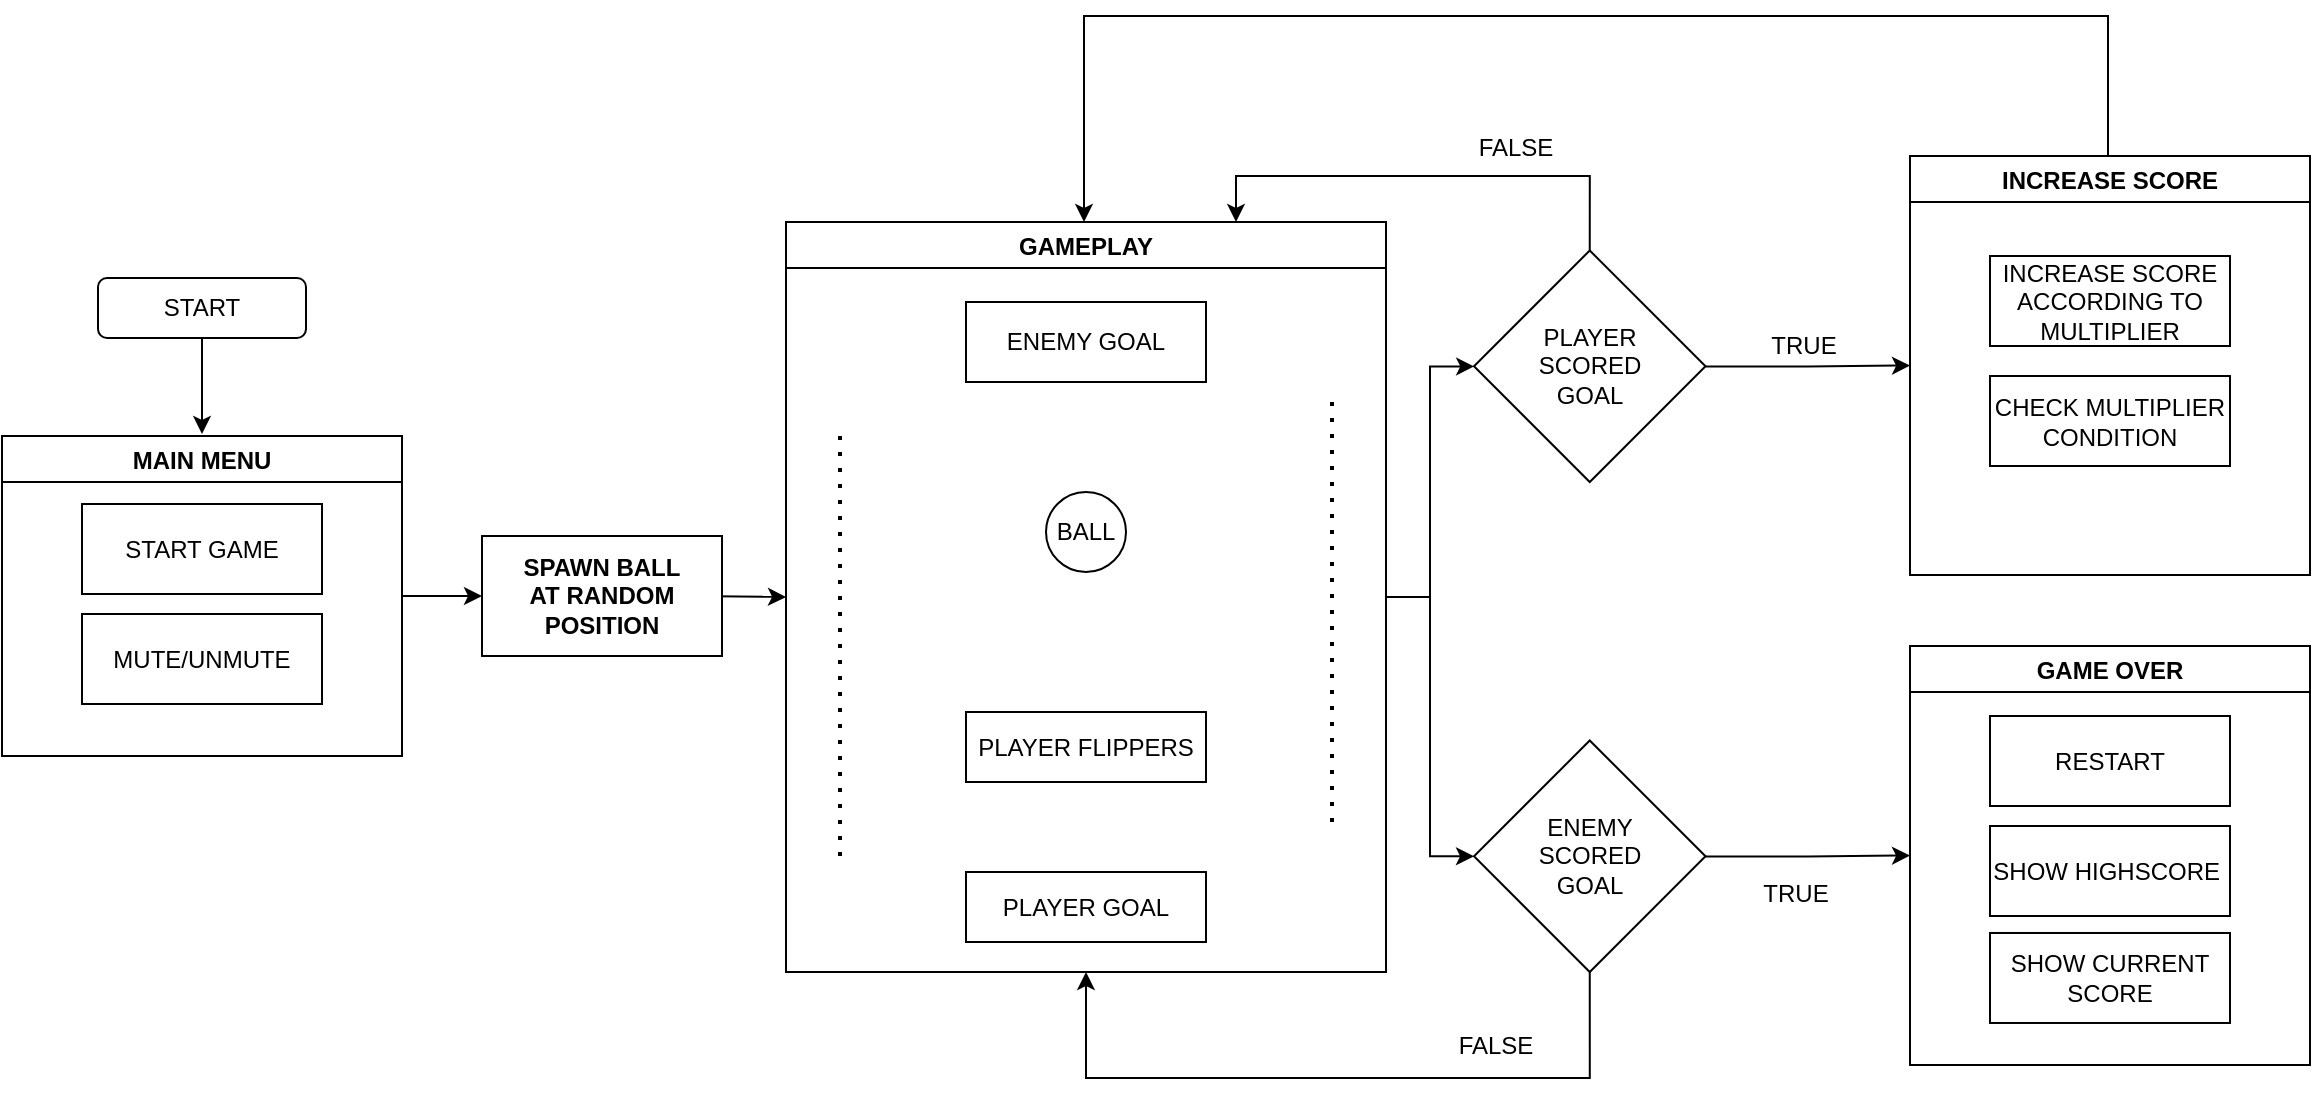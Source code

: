 <mxfile version="19.0.3" type="device"><diagram name="Page-1" id="74e2e168-ea6b-b213-b513-2b3c1d86103e"><mxGraphModel dx="1303" dy="898" grid="0" gridSize="10" guides="1" tooltips="1" connect="1" arrows="1" fold="1" page="1" pageScale="1" pageWidth="1100" pageHeight="850" background="none" math="0" shadow="0"><root><mxCell id="0"/><mxCell id="1" parent="0"/><mxCell id="Vf0rLxklPpR8r7bxWy86-11" style="edgeStyle=orthogonalEdgeStyle;rounded=0;orthogonalLoop=1;jettySize=auto;html=1;" parent="1" source="Vf0rLxklPpR8r7bxWy86-8" edge="1"><mxGeometry relative="1" as="geometry"><mxPoint x="126" y="319" as="targetPoint"/></mxGeometry></mxCell><mxCell id="Vf0rLxklPpR8r7bxWy86-8" value="START" style="rounded=1;whiteSpace=wrap;html=1;" parent="1" vertex="1"><mxGeometry x="74" y="241" width="104" height="30" as="geometry"/></mxCell><mxCell id="Vf0rLxklPpR8r7bxWy86-18" value="" style="edgeStyle=orthogonalEdgeStyle;rounded=0;orthogonalLoop=1;jettySize=auto;html=1;" parent="1" source="Vf0rLxklPpR8r7bxWy86-10" target="Vf0rLxklPpR8r7bxWy86-17" edge="1"><mxGeometry relative="1" as="geometry"/></mxCell><mxCell id="Vf0rLxklPpR8r7bxWy86-10" value="MAIN MENU" style="swimlane;" parent="1" vertex="1"><mxGeometry x="26" y="320" width="200" height="160" as="geometry"/></mxCell><mxCell id="Vf0rLxklPpR8r7bxWy86-7" value="MUTE/UNMUTE" style="rounded=0;whiteSpace=wrap;html=1;" parent="Vf0rLxklPpR8r7bxWy86-10" vertex="1"><mxGeometry x="40" y="89" width="120" height="45" as="geometry"/></mxCell><mxCell id="Vf0rLxklPpR8r7bxWy86-6" value="START GAME" style="rounded=0;whiteSpace=wrap;html=1;" parent="Vf0rLxklPpR8r7bxWy86-10" vertex="1"><mxGeometry x="40" y="34" width="120" height="45" as="geometry"/></mxCell><mxCell id="RuUcJm3fM8IDqvJf9P3o-29" style="edgeStyle=orthogonalEdgeStyle;rounded=0;orthogonalLoop=1;jettySize=auto;html=1;entryX=0;entryY=0.5;entryDx=0;entryDy=0;" parent="1" source="Vf0rLxklPpR8r7bxWy86-12" target="RuUcJm3fM8IDqvJf9P3o-1" edge="1"><mxGeometry relative="1" as="geometry"/></mxCell><mxCell id="RuUcJm3fM8IDqvJf9P3o-30" style="edgeStyle=orthogonalEdgeStyle;rounded=0;orthogonalLoop=1;jettySize=auto;html=1;" parent="1" source="Vf0rLxklPpR8r7bxWy86-12" target="RuUcJm3fM8IDqvJf9P3o-24" edge="1"><mxGeometry relative="1" as="geometry"/></mxCell><mxCell id="Vf0rLxklPpR8r7bxWy86-12" value="GAMEPLAY" style="swimlane;" parent="1" vertex="1"><mxGeometry x="418" y="213" width="300" height="375" as="geometry"/></mxCell><mxCell id="Vf0rLxklPpR8r7bxWy86-13" value="PLAYER FLIPPERS" style="rounded=0;whiteSpace=wrap;html=1;" parent="Vf0rLxklPpR8r7bxWy86-12" vertex="1"><mxGeometry x="90" y="245" width="120" height="35" as="geometry"/></mxCell><mxCell id="Vf0rLxklPpR8r7bxWy86-14" value="ENEMY GOAL" style="rounded=0;whiteSpace=wrap;html=1;" parent="Vf0rLxklPpR8r7bxWy86-12" vertex="1"><mxGeometry x="90" y="40" width="120" height="40" as="geometry"/></mxCell><mxCell id="Vf0rLxklPpR8r7bxWy86-20" value="PLAYER GOAL" style="rounded=0;whiteSpace=wrap;html=1;" parent="Vf0rLxklPpR8r7bxWy86-12" vertex="1"><mxGeometry x="90" y="325" width="120" height="35" as="geometry"/></mxCell><mxCell id="Vf0rLxklPpR8r7bxWy86-23" value="BALL" style="ellipse;whiteSpace=wrap;html=1;aspect=fixed;" parent="Vf0rLxklPpR8r7bxWy86-12" vertex="1"><mxGeometry x="130" y="135" width="40" height="40" as="geometry"/></mxCell><mxCell id="Vf0rLxklPpR8r7bxWy86-25" value="" style="endArrow=none;dashed=1;html=1;dashPattern=1 3;strokeWidth=2;rounded=0;" parent="Vf0rLxklPpR8r7bxWy86-12" edge="1"><mxGeometry width="50" height="50" relative="1" as="geometry"><mxPoint x="273" y="300.0" as="sourcePoint"/><mxPoint x="273" y="90" as="targetPoint"/></mxGeometry></mxCell><mxCell id="Vf0rLxklPpR8r7bxWy86-19" style="edgeStyle=orthogonalEdgeStyle;rounded=0;orthogonalLoop=1;jettySize=auto;html=1;entryX=0;entryY=0.5;entryDx=0;entryDy=0;" parent="1" target="Vf0rLxklPpR8r7bxWy86-12" edge="1"><mxGeometry relative="1" as="geometry"><mxPoint x="369" y="400.0" as="sourcePoint"/></mxGeometry></mxCell><mxCell id="Vf0rLxklPpR8r7bxWy86-17" value="SPAWN BALL&lt;br&gt;AT RANDOM POSITION" style="whiteSpace=wrap;html=1;fontStyle=1;startSize=23;" parent="1" vertex="1"><mxGeometry x="266" y="370" width="120" height="60" as="geometry"/></mxCell><mxCell id="Vf0rLxklPpR8r7bxWy86-24" value="" style="endArrow=none;dashed=1;html=1;dashPattern=1 3;strokeWidth=2;rounded=0;" parent="1" edge="1"><mxGeometry width="50" height="50" relative="1" as="geometry"><mxPoint x="445" y="530" as="sourcePoint"/><mxPoint x="445" y="320" as="targetPoint"/></mxGeometry></mxCell><mxCell id="RuUcJm3fM8IDqvJf9P3o-15" style="edgeStyle=orthogonalEdgeStyle;rounded=0;orthogonalLoop=1;jettySize=auto;html=1;entryX=0;entryY=0.5;entryDx=0;entryDy=0;" parent="1" source="RuUcJm3fM8IDqvJf9P3o-1" target="RuUcJm3fM8IDqvJf9P3o-11" edge="1"><mxGeometry relative="1" as="geometry"/></mxCell><mxCell id="RuUcJm3fM8IDqvJf9P3o-20" style="edgeStyle=orthogonalEdgeStyle;rounded=0;orthogonalLoop=1;jettySize=auto;html=1;entryX=0.5;entryY=1;entryDx=0;entryDy=0;exitX=0.5;exitY=1;exitDx=0;exitDy=0;" parent="1" source="RuUcJm3fM8IDqvJf9P3o-1" target="Vf0rLxklPpR8r7bxWy86-12" edge="1"><mxGeometry relative="1" as="geometry"><mxPoint x="568" y="621" as="targetPoint"/><mxPoint x="819.867" y="620.992" as="sourcePoint"/><Array as="points"><mxPoint x="820" y="641"/><mxPoint x="568" y="641"/></Array></mxGeometry></mxCell><mxCell id="RuUcJm3fM8IDqvJf9P3o-1" value="ENEMY&lt;br&gt;SCORED&lt;br&gt;GOAL" style="rhombus;whiteSpace=wrap;html=1;" parent="1" vertex="1"><mxGeometry x="762" y="472.25" width="115.75" height="115.75" as="geometry"/></mxCell><mxCell id="RuUcJm3fM8IDqvJf9P3o-11" value="GAME OVER" style="swimlane;" parent="1" vertex="1"><mxGeometry x="980" y="425" width="200" height="209.49" as="geometry"/></mxCell><mxCell id="RuUcJm3fM8IDqvJf9P3o-12" value="SHOW HIGHSCORE&amp;nbsp;" style="rounded=0;whiteSpace=wrap;html=1;" parent="RuUcJm3fM8IDqvJf9P3o-11" vertex="1"><mxGeometry x="40" y="90" width="120" height="45" as="geometry"/></mxCell><mxCell id="RuUcJm3fM8IDqvJf9P3o-13" value="RESTART" style="rounded=0;whiteSpace=wrap;html=1;" parent="RuUcJm3fM8IDqvJf9P3o-11" vertex="1"><mxGeometry x="40" y="35" width="120" height="45" as="geometry"/></mxCell><mxCell id="RuUcJm3fM8IDqvJf9P3o-22" value="SHOW CURRENT SCORE" style="rounded=0;whiteSpace=wrap;html=1;" parent="RuUcJm3fM8IDqvJf9P3o-11" vertex="1"><mxGeometry x="40" y="143.49" width="120" height="45" as="geometry"/></mxCell><mxCell id="RuUcJm3fM8IDqvJf9P3o-23" style="edgeStyle=orthogonalEdgeStyle;rounded=0;orthogonalLoop=1;jettySize=auto;html=1;entryX=0;entryY=0.5;entryDx=0;entryDy=0;" parent="1" source="RuUcJm3fM8IDqvJf9P3o-24" target="RuUcJm3fM8IDqvJf9P3o-25" edge="1"><mxGeometry relative="1" as="geometry"/></mxCell><mxCell id="RuUcJm3fM8IDqvJf9P3o-31" style="edgeStyle=orthogonalEdgeStyle;rounded=0;orthogonalLoop=1;jettySize=auto;html=1;entryX=0.75;entryY=0;entryDx=0;entryDy=0;exitX=0.5;exitY=0;exitDx=0;exitDy=0;" parent="1" source="RuUcJm3fM8IDqvJf9P3o-24" target="Vf0rLxklPpR8r7bxWy86-12" edge="1"><mxGeometry relative="1" as="geometry"><Array as="points"><mxPoint x="820" y="190"/><mxPoint x="643" y="190"/></Array></mxGeometry></mxCell><mxCell id="RuUcJm3fM8IDqvJf9P3o-24" value="PLAYER&lt;br&gt;SCORED&lt;br&gt;GOAL" style="rhombus;whiteSpace=wrap;html=1;" parent="1" vertex="1"><mxGeometry x="762" y="227.25" width="115.75" height="115.75" as="geometry"/></mxCell><mxCell id="RuUcJm3fM8IDqvJf9P3o-32" style="edgeStyle=orthogonalEdgeStyle;rounded=0;orthogonalLoop=1;jettySize=auto;html=1;entryX=0.5;entryY=0;entryDx=0;entryDy=0;exitX=0.5;exitY=0;exitDx=0;exitDy=0;" parent="1" edge="1"><mxGeometry relative="1" as="geometry"><Array as="points"><mxPoint x="1079" y="110"/><mxPoint x="567" y="110"/></Array><mxPoint x="1079" y="180.0" as="sourcePoint"/><mxPoint x="567" y="213.0" as="targetPoint"/></mxGeometry></mxCell><mxCell id="RuUcJm3fM8IDqvJf9P3o-25" value="INCREASE SCORE" style="swimlane;" parent="1" vertex="1"><mxGeometry x="980" y="180" width="200" height="209.49" as="geometry"/></mxCell><mxCell id="RuUcJm3fM8IDqvJf9P3o-26" value="CHECK MULTIPLIER CONDITION" style="rounded=0;whiteSpace=wrap;html=1;" parent="RuUcJm3fM8IDqvJf9P3o-25" vertex="1"><mxGeometry x="40" y="110" width="120" height="45" as="geometry"/></mxCell><mxCell id="RuUcJm3fM8IDqvJf9P3o-27" value="INCREASE SCORE ACCORDING TO MULTIPLIER" style="rounded=0;whiteSpace=wrap;html=1;" parent="RuUcJm3fM8IDqvJf9P3o-25" vertex="1"><mxGeometry x="40" y="50" width="120" height="45" as="geometry"/></mxCell><mxCell id="2N2sgwzHZIrt_eK-OoFR-1" value="TRUE" style="text;html=1;strokeColor=none;fillColor=none;align=center;verticalAlign=middle;whiteSpace=wrap;rounded=0;" vertex="1" parent="1"><mxGeometry x="897" y="266" width="60" height="18" as="geometry"/></mxCell><mxCell id="2N2sgwzHZIrt_eK-OoFR-3" value="FALSE" style="text;html=1;strokeColor=none;fillColor=none;align=center;verticalAlign=middle;whiteSpace=wrap;rounded=0;" vertex="1" parent="1"><mxGeometry x="753" y="167" width="60" height="18" as="geometry"/></mxCell><mxCell id="2N2sgwzHZIrt_eK-OoFR-4" value="FALSE" style="text;html=1;strokeColor=none;fillColor=none;align=center;verticalAlign=middle;whiteSpace=wrap;rounded=0;" vertex="1" parent="1"><mxGeometry x="743" y="616.49" width="60" height="18" as="geometry"/></mxCell><mxCell id="2N2sgwzHZIrt_eK-OoFR-5" value="TRUE" style="text;html=1;strokeColor=none;fillColor=none;align=center;verticalAlign=middle;whiteSpace=wrap;rounded=0;" vertex="1" parent="1"><mxGeometry x="893" y="540" width="60" height="18" as="geometry"/></mxCell></root></mxGraphModel></diagram></mxfile>